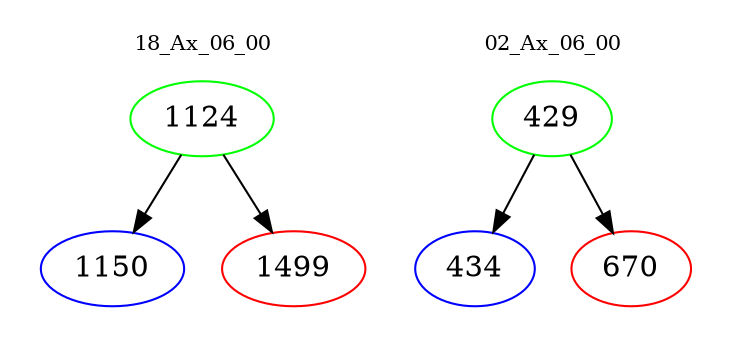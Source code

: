 digraph{
subgraph cluster_0 {
color = white
label = "18_Ax_06_00";
fontsize=10;
T0_1124 [label="1124", color="green"]
T0_1124 -> T0_1150 [color="black"]
T0_1150 [label="1150", color="blue"]
T0_1124 -> T0_1499 [color="black"]
T0_1499 [label="1499", color="red"]
}
subgraph cluster_1 {
color = white
label = "02_Ax_06_00";
fontsize=10;
T1_429 [label="429", color="green"]
T1_429 -> T1_434 [color="black"]
T1_434 [label="434", color="blue"]
T1_429 -> T1_670 [color="black"]
T1_670 [label="670", color="red"]
}
}
